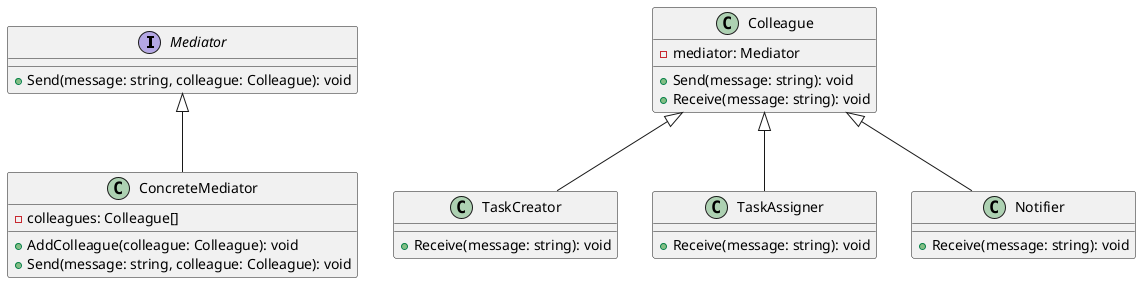 @startuml

interface Mediator {
    +Send(message: string, colleague: Colleague): void
}

class Colleague {
    -mediator: Mediator
    +Send(message: string): void
    +Receive(message: string): void
}

class ConcreteMediator {
    -colleagues: Colleague[]
    +AddColleague(colleague: Colleague): void
    +Send(message: string, colleague: Colleague): void
}

class TaskCreator {
    +Receive(message: string): void
}

class TaskAssigner {
    +Receive(message: string): void
}

class Notifier {
    +Receive(message: string): void
}

Mediator <|-- ConcreteMediator
Colleague <|-- TaskCreator
Colleague <|-- TaskAssigner
Colleague <|-- Notifier

@enduml